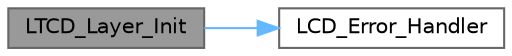 digraph "LTCD_Layer_Init"
{
 // LATEX_PDF_SIZE
  bgcolor="transparent";
  edge [fontname=Helvetica,fontsize=10,labelfontname=Helvetica,labelfontsize=10];
  node [fontname=Helvetica,fontsize=10,shape=box,height=0.2,width=0.4];
  rankdir="LR";
  Node1 [id="Node000001",label="LTCD_Layer_Init",height=0.2,width=0.4,color="gray40", fillcolor="grey60", style="filled", fontcolor="black",tooltip=" "];
  Node1 -> Node2 [id="edge1_Node000001_Node000002",color="steelblue1",style="solid",tooltip=" "];
  Node2 [id="Node000002",label="LCD_Error_Handler",height=0.2,width=0.4,color="grey40", fillcolor="white", style="filled",URL="$_l_c_d___driver_8c.html#a9d542c46c2588a88955b8546689c5e53",tooltip="This function is executed in case of error occurrence."];
}
